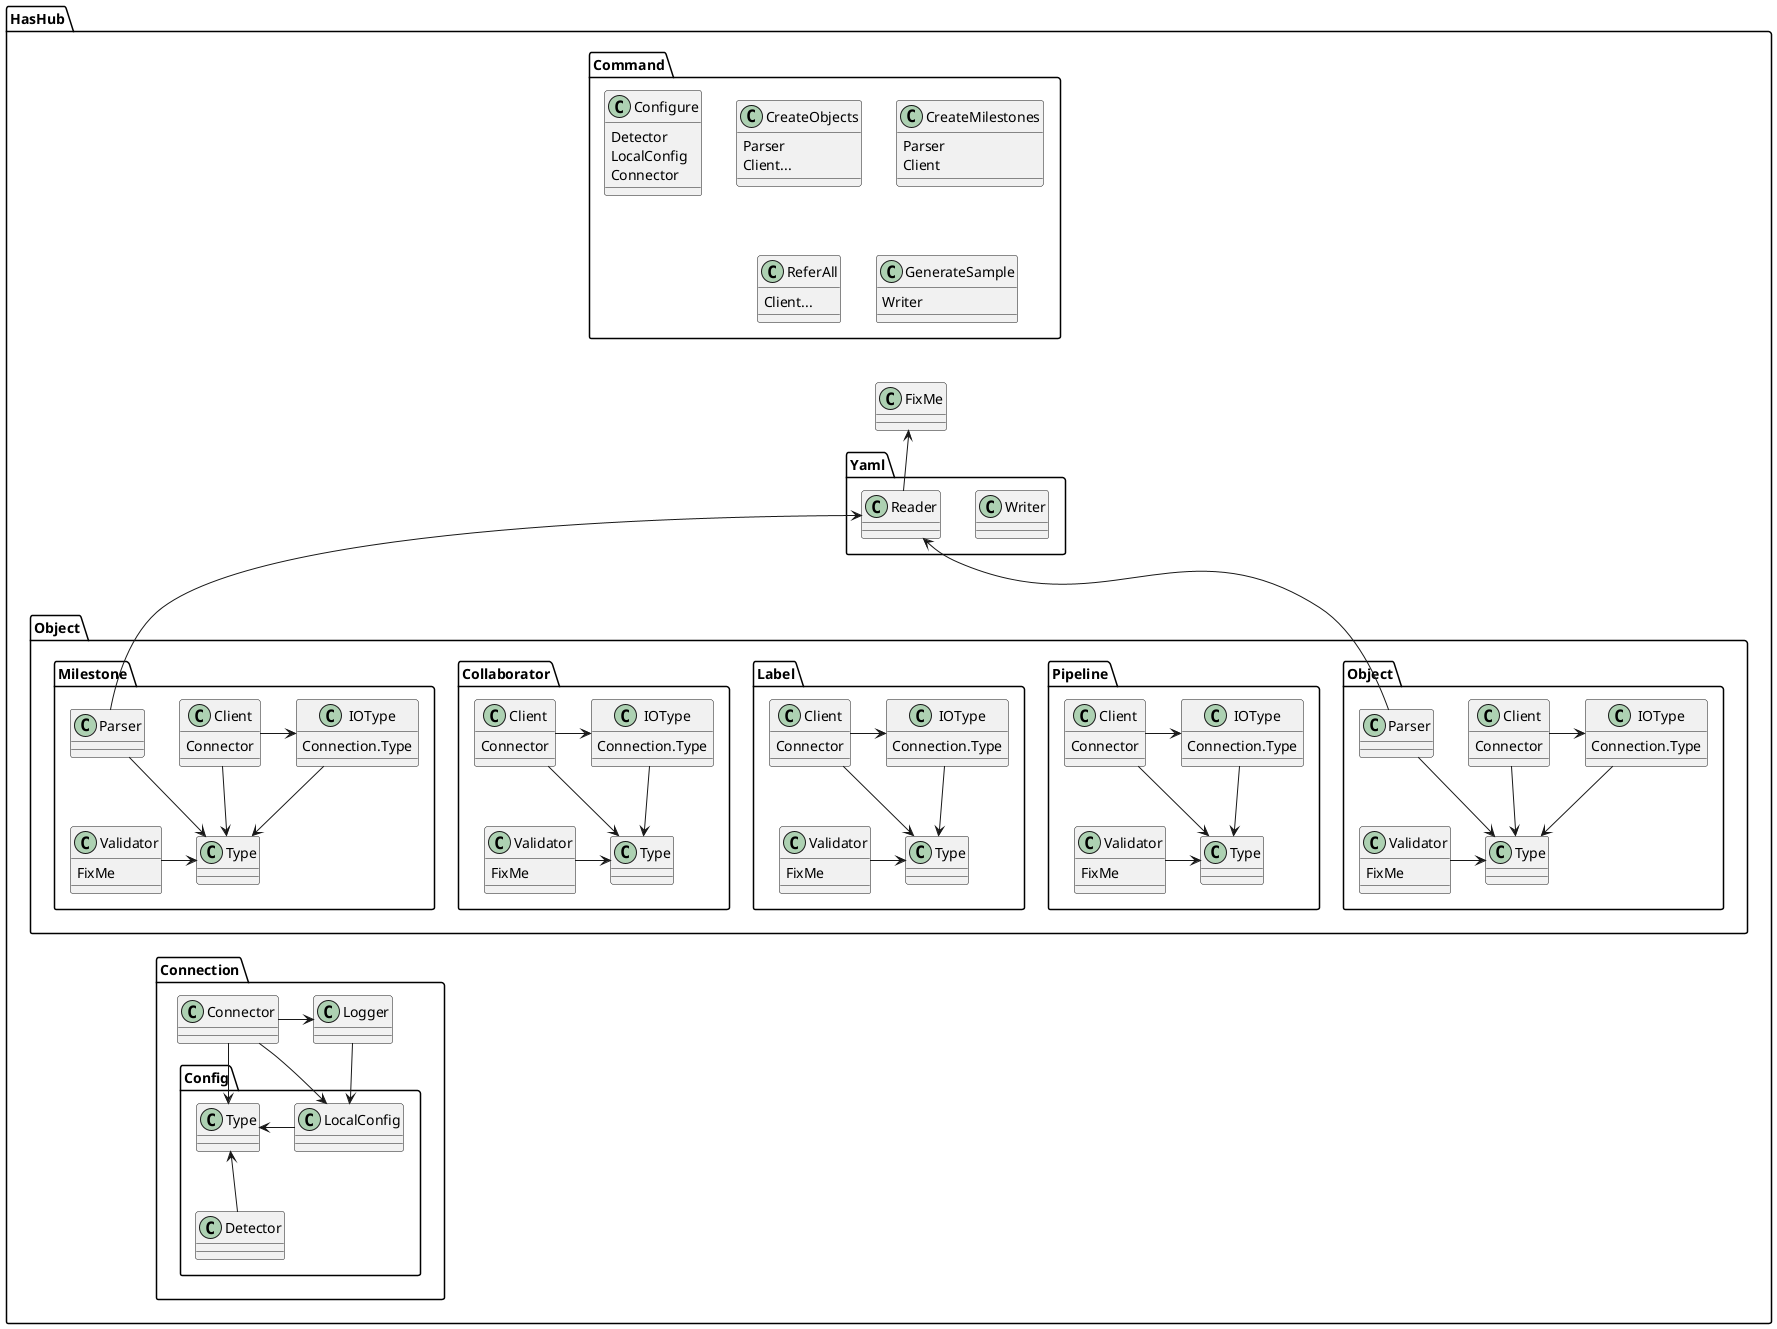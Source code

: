 @startuml

namespace HasHub {
  namespace Command {
    class Configure {
      Detector
      LocalConfig
      Connector
    }
    class CreateObjects {
      Parser
      Client...
    }
    class CreateMilestones {
      Parser
      Client
    }
    class ReferAll {
      Client...
    }
    class GenerateSample {
      Writer
    }
    CreateObjects -[hidden]r-> CreateMilestones
    ReferAll -[hidden]r-> GenerateSample
    CreateObjects -[hidden]d-> ReferAll
  }
  namespace Object {
    namespace Object {
      class Validator {
        FixMe
      }
      class Client {
        Connector
      }
      class IOType {
        Connection.Type
      }
      class Type
      class Parser
      Validator -r-> Type
      Client -r-> IOType
      Client --> Type
      IOType --> Type
      Parser -d-> Type
    }
    namespace Pipeline {
      class Validator {
        FixMe
      }
      class Client {
        Connector
      }
      class IOType {
        Connection.Type
      }
      class Type
      Validator -r-> Type
      Client -r-> IOType
      Client --> Type
      IOType --> Type
    }
    namespace Label {
      class Validator {
        FixMe
      }
      class Client {
        Connector
      }
      class IOType {
        Connection.Type
      }
      class Type
      Validator -r-> Type
      Client -r-> IOType
      Client --> Type
      IOType --> Type
    }
    namespace Collaborator {
      class Validator {
        FixMe
      }
      class Client {
        Connector
      }
      class IOType {
        Connection.Type
      }
      class Type
      Validator -r-> Type
      Client -r-> IOType
      Client --> Type
      IOType --> Type
    }
    namespace Milestone {
      class Validator {
        FixMe
      }
      class Client {
        Connector
      }
      class IOType {
        Connection.Type
      }
      class Type
      class Parser
      Validator -r-> Type
      Client -r-> IOType
      Client --> Type
      IOType --> Type
      Parser -d-> Type
    }
  }
  namespace Connection {
    class Connector
    class Logger
    namespace Config {
      class LocalConfig
      class Detector
      class Type
      LocalConfig -l-> Type
      Detector -u-> Type
    }
    HasHub.Connection.Connector -r-> HasHub.Connection.Logger
    HasHub.Connection.Connector --> HasHub.Connection.Config.Type
    HasHub.Connection.Connector --> HasHub.Connection.Config.LocalConfig
    HasHub.Connection.Logger --> HasHub.Connection.Config.LocalConfig
  }
  class FixMe
  namespace Yaml {
    class Reader
    class Writer
  }
}

HasHub.Command.GenerateSample -[hidden]d-> HasHub.Yaml.Writer

HasHub.Object.Object.Parser -u-> HasHub.Yaml.Reader
HasHub.Object.Milestone.Parser -u--> HasHub.Yaml.Reader

HasHub.Yaml.Reader -u-> HasHub.FixMe

HasHub.Object.Milestone.Type -[hidden]d-> HasHub.Connection.Connector

HasHub.Command.GenerateSample -[hidden]-> HasHub.FixMe

@enduml

